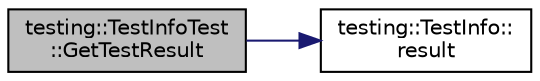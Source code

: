 digraph "testing::TestInfoTest::GetTestResult"
{
  edge [fontname="Helvetica",fontsize="10",labelfontname="Helvetica",labelfontsize="10"];
  node [fontname="Helvetica",fontsize="10",shape=record];
  rankdir="LR";
  Node44 [label="testing::TestInfoTest\l::GetTestResult",height=0.2,width=0.4,color="black", fillcolor="grey75", style="filled", fontcolor="black"];
  Node44 -> Node45 [color="midnightblue",fontsize="10",style="solid",fontname="Helvetica"];
  Node45 [label="testing::TestInfo::\lresult",height=0.2,width=0.4,color="black", fillcolor="white", style="filled",URL="$d1/d79/classtesting_1_1_test_info.html#aee8cb884c95cd446129aba936b4159e0"];
}
